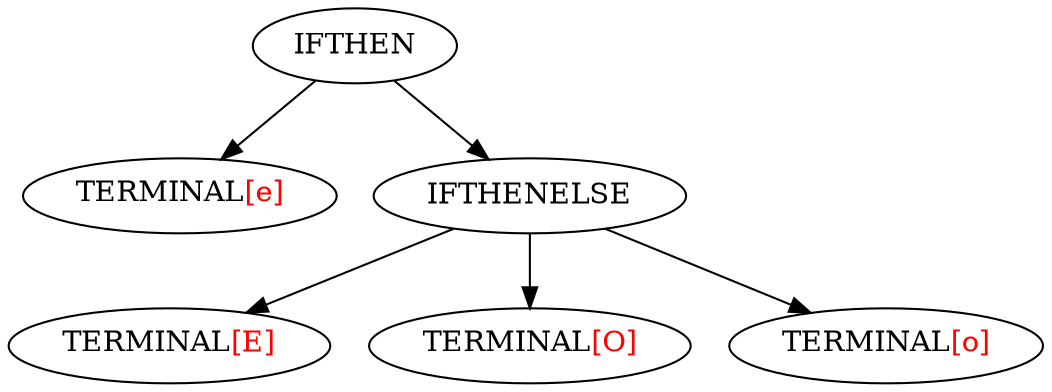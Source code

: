 digraph G {
ordering=out

  0 [label = <IFTHEN>];
  0 -> 01;
  0 -> 02;
  01 [label = <TERMINAL<font color="red">[e]</font>>];
  02 [label = <IFTHENELSE>];
  02 -> 021;
  02 -> 022;
  02 -> 023;
  021 [label = <TERMINAL<font color="red">[E]</font>>];
  022 [label = <TERMINAL<font color="red">[O]</font>>];
  023 [label = <TERMINAL<font color="red">[o]</font>>];

}
